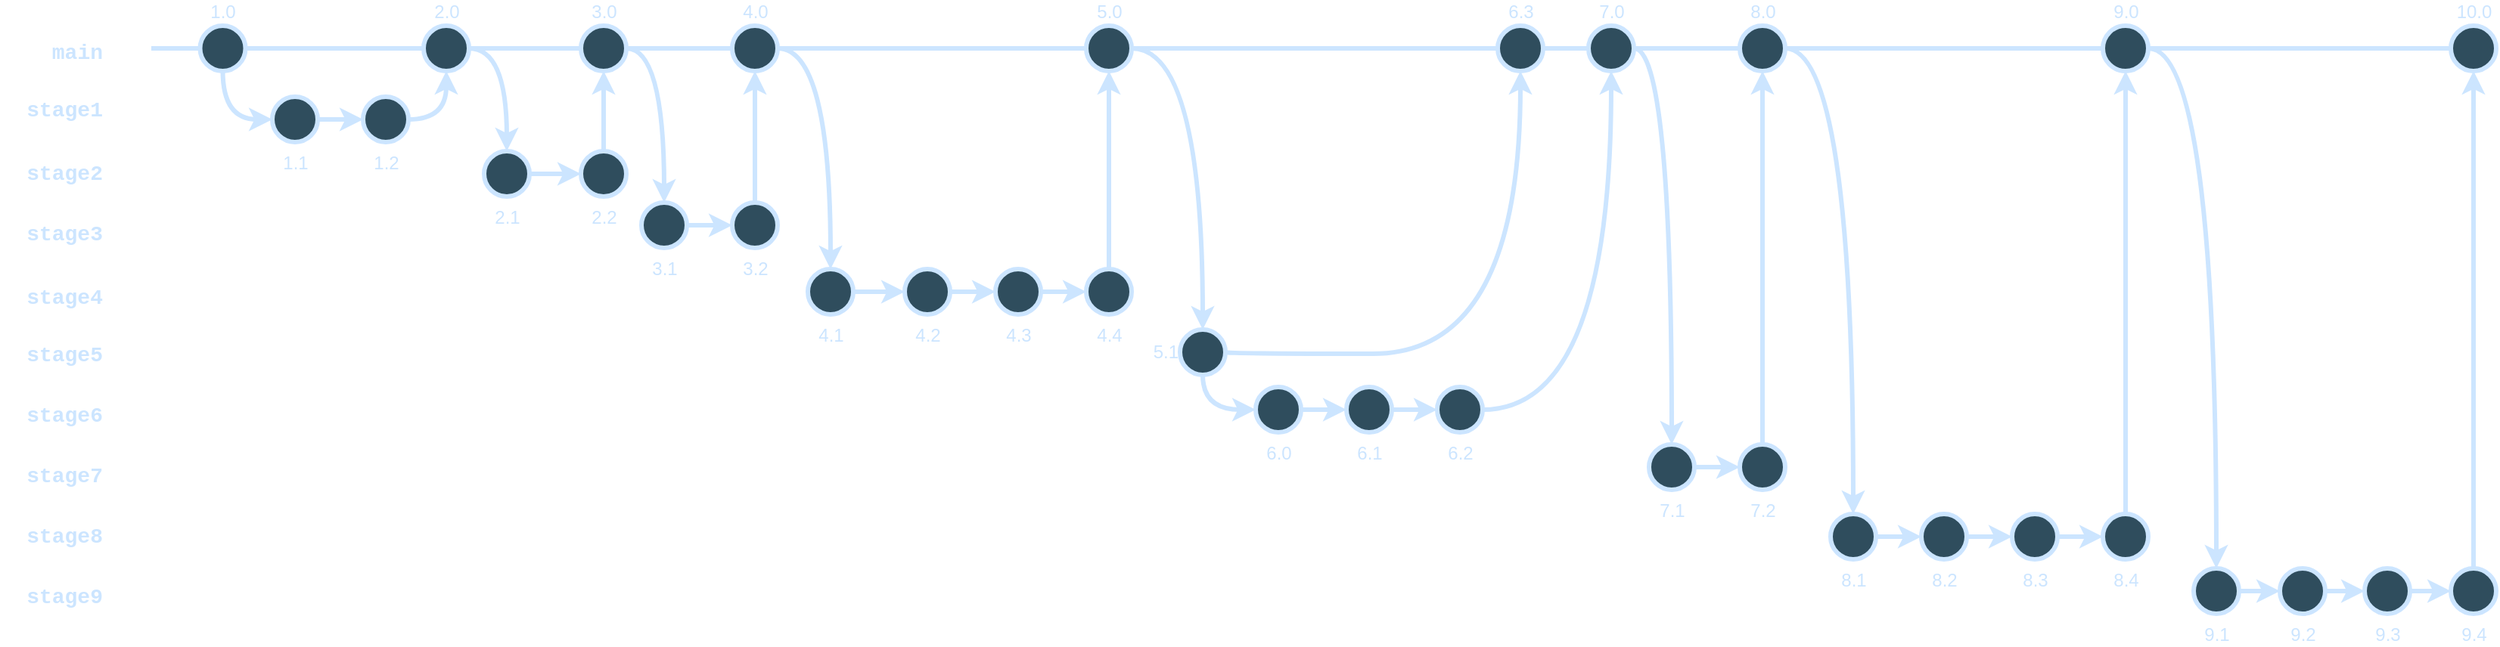 <mxfile version="24.3.1" type="device">
  <diagram id="yPxyJZ8AM_hMuL3Unpa9" name="complex gitflow">
    <mxGraphModel dx="1029" dy="689" grid="0" gridSize="10" guides="1" tooltips="1" connect="1" arrows="1" fold="1" page="1" pageScale="1" pageWidth="3000" pageHeight="800" background="none" math="0" shadow="0">
      <root>
        <mxCell id="0" />
        <mxCell id="1" parent="0" />
        <mxCell id="uWUnNED6HEl2aK5fdaIb-8" value="" style="edgeStyle=orthogonalEdgeStyle;rounded=0;html=1;jettySize=auto;orthogonalLoop=1;plain-blue;endArrow=none;endFill=0;strokeWidth=3;strokeColor=#CCE5FF;entryX=0;entryY=0.5;entryDx=0;entryDy=0;entryPerimeter=0;" parent="1" source="uWUnNED6HEl2aK5fdaIb-10" target="PdMRBuFNjOPwppV06eXI-8" edge="1">
          <mxGeometry x="292.25" y="211" as="geometry">
            <mxPoint x="342.25" y="218" as="targetPoint" />
          </mxGeometry>
        </mxCell>
        <mxCell id="PdMRBuFNjOPwppV06eXI-59" style="edgeStyle=orthogonalEdgeStyle;curved=1;rounded=0;orthogonalLoop=1;jettySize=auto;html=1;exitX=0;exitY=0.5;exitDx=0;exitDy=0;exitPerimeter=0;strokeColor=#CCE5FF;strokeWidth=3;align=center;verticalAlign=middle;fontFamily=Helvetica;fontSize=12;fontColor=default;labelBackgroundColor=default;endArrow=none;endFill=0;" edge="1" parent="1" source="uWUnNED6HEl2aK5fdaIb-10">
          <mxGeometry relative="1" as="geometry">
            <mxPoint x="120" y="218" as="targetPoint" />
          </mxGeometry>
        </mxCell>
        <mxCell id="uWUnNED6HEl2aK5fdaIb-10" value="1.0" style="verticalLabelPosition=top;verticalAlign=bottom;html=1;strokeWidth=3;shape=mxgraph.flowchart.on-page_reference;plain-blue;gradientColor=none;fillColor=#2F4D5D;strokeColor=#CCE5FF;labelPosition=center;align=center;fontColor=#CCE5FF;" parent="1" vertex="1">
          <mxGeometry x="152.25" y="203" width="30" height="30" as="geometry" />
        </mxCell>
        <mxCell id="uWUnNED6HEl2aK5fdaIb-13" value="main" style="text;html=1;strokeColor=none;fillColor=none;align=right;verticalAlign=middle;whiteSpace=wrap;overflow=hidden;fontSize=14;fontStyle=1;fontFamily=Courier New;fontColor=#CCE5FF;" parent="1" vertex="1">
          <mxGeometry x="40" y="200" width="50" height="42" as="geometry" />
        </mxCell>
        <mxCell id="PdMRBuFNjOPwppV06eXI-2" value="stage1" style="text;html=1;strokeColor=none;fillColor=none;align=right;verticalAlign=middle;whiteSpace=wrap;overflow=hidden;fontSize=14;fontStyle=1;fontFamily=Courier New;imageAlign=right;fontColor=#CCE5FF;" vertex="1" parent="1">
          <mxGeometry x="20" y="238" width="70" height="42" as="geometry" />
        </mxCell>
        <mxCell id="PdMRBuFNjOPwppV06eXI-10" style="edgeStyle=orthogonalEdgeStyle;curved=1;rounded=0;orthogonalLoop=1;jettySize=auto;html=1;strokeColor=#CCE5FF;strokeWidth=3;align=center;verticalAlign=middle;fontFamily=Helvetica;fontSize=11;fontColor=default;labelBackgroundColor=default;endArrow=classic;entryX=0;entryY=0.5;entryDx=0;entryDy=0;entryPerimeter=0;" edge="1" parent="1" source="PdMRBuFNjOPwppV06eXI-3" target="PdMRBuFNjOPwppV06eXI-11">
          <mxGeometry relative="1" as="geometry">
            <mxPoint x="290" y="295" as="targetPoint" />
          </mxGeometry>
        </mxCell>
        <mxCell id="PdMRBuFNjOPwppV06eXI-3" value="1.1" style="verticalLabelPosition=bottom;verticalAlign=top;html=1;strokeWidth=3;shape=mxgraph.flowchart.on-page_reference;plain-blue;gradientColor=none;fillColor=#2F4D5D;strokeColor=#CCE5FF;fontStyle=0;fontColor=#CCE5FF;" vertex="1" parent="1">
          <mxGeometry x="200" y="250" width="30" height="30" as="geometry" />
        </mxCell>
        <mxCell id="PdMRBuFNjOPwppV06eXI-7" style="edgeStyle=orthogonalEdgeStyle;rounded=0;orthogonalLoop=1;jettySize=auto;html=1;entryX=0;entryY=0.5;entryDx=0;entryDy=0;entryPerimeter=0;exitX=0.5;exitY=1;exitDx=0;exitDy=0;exitPerimeter=0;curved=1;strokeWidth=3;strokeColor=#CCE5FF;" edge="1" parent="1" source="uWUnNED6HEl2aK5fdaIb-10" target="PdMRBuFNjOPwppV06eXI-3">
          <mxGeometry relative="1" as="geometry" />
        </mxCell>
        <mxCell id="PdMRBuFNjOPwppV06eXI-8" value="2.0" style="verticalLabelPosition=top;verticalAlign=bottom;html=1;strokeWidth=3;shape=mxgraph.flowchart.on-page_reference;plain-blue;gradientColor=none;fillColor=#2F4D5D;strokeColor=#CCE5FF;labelPosition=center;align=center;fontStyle=0;fontColor=#CCE5FF;" vertex="1" parent="1">
          <mxGeometry x="300" y="203" width="30" height="30" as="geometry" />
        </mxCell>
        <mxCell id="PdMRBuFNjOPwppV06eXI-11" value="1.2" style="verticalLabelPosition=bottom;verticalAlign=top;html=1;strokeWidth=3;shape=mxgraph.flowchart.on-page_reference;plain-blue;gradientColor=none;fillColor=#2F4D5D;strokeColor=#CCE5FF;fontColor=#CCE5FF;" vertex="1" parent="1">
          <mxGeometry x="260" y="250" width="30" height="30" as="geometry" />
        </mxCell>
        <mxCell id="PdMRBuFNjOPwppV06eXI-14" style="edgeStyle=orthogonalEdgeStyle;curved=1;rounded=0;orthogonalLoop=1;jettySize=auto;html=1;entryX=0.5;entryY=1;entryDx=0;entryDy=0;entryPerimeter=0;strokeColor=#CCE5FF;strokeWidth=3;align=center;verticalAlign=middle;fontFamily=Helvetica;fontSize=11;fontColor=default;labelBackgroundColor=default;endArrow=classic;" edge="1" parent="1" source="PdMRBuFNjOPwppV06eXI-11" target="PdMRBuFNjOPwppV06eXI-8">
          <mxGeometry relative="1" as="geometry" />
        </mxCell>
        <mxCell id="PdMRBuFNjOPwppV06eXI-21" value="" style="edgeStyle=orthogonalEdgeStyle;curved=1;rounded=0;orthogonalLoop=1;jettySize=auto;html=1;strokeColor=#CCE5FF;strokeWidth=3;align=center;verticalAlign=middle;fontFamily=Helvetica;fontSize=12;fontColor=default;labelBackgroundColor=default;endArrow=classic;" edge="1" parent="1" source="PdMRBuFNjOPwppV06eXI-16" target="PdMRBuFNjOPwppV06eXI-20">
          <mxGeometry relative="1" as="geometry" />
        </mxCell>
        <mxCell id="PdMRBuFNjOPwppV06eXI-16" value="2.1" style="verticalLabelPosition=bottom;verticalAlign=top;html=1;strokeWidth=3;shape=mxgraph.flowchart.on-page_reference;plain-blue;gradientColor=none;fillColor=#2F4D5D;strokeColor=#CCE5FF;fontColor=#CCE5FF;" vertex="1" parent="1">
          <mxGeometry x="340" y="286" width="30" height="30" as="geometry" />
        </mxCell>
        <mxCell id="PdMRBuFNjOPwppV06eXI-18" style="edgeStyle=orthogonalEdgeStyle;curved=1;rounded=0;orthogonalLoop=1;jettySize=auto;html=1;exitX=1;exitY=0.5;exitDx=0;exitDy=0;exitPerimeter=0;entryX=0.5;entryY=0;entryDx=0;entryDy=0;entryPerimeter=0;strokeColor=#CCE5FF;strokeWidth=3;align=center;verticalAlign=middle;fontFamily=Helvetica;fontSize=12;fontColor=default;labelBackgroundColor=default;endArrow=classic;" edge="1" parent="1" source="PdMRBuFNjOPwppV06eXI-8" target="PdMRBuFNjOPwppV06eXI-16">
          <mxGeometry relative="1" as="geometry" />
        </mxCell>
        <mxCell id="PdMRBuFNjOPwppV06eXI-25" value="" style="edgeStyle=orthogonalEdgeStyle;curved=1;rounded=0;orthogonalLoop=1;jettySize=auto;html=1;strokeColor=#CCE5FF;strokeWidth=3;align=center;verticalAlign=middle;fontFamily=Helvetica;fontSize=12;fontColor=default;labelBackgroundColor=default;endArrow=classic;entryX=0.5;entryY=1;entryDx=0;entryDy=0;entryPerimeter=0;" edge="1" parent="1" source="PdMRBuFNjOPwppV06eXI-20" target="PdMRBuFNjOPwppV06eXI-26">
          <mxGeometry relative="1" as="geometry">
            <mxPoint x="534" y="256" as="targetPoint" />
          </mxGeometry>
        </mxCell>
        <mxCell id="PdMRBuFNjOPwppV06eXI-20" value="2.2" style="verticalLabelPosition=bottom;verticalAlign=top;html=1;strokeWidth=3;shape=mxgraph.flowchart.on-page_reference;plain-blue;gradientColor=none;fillColor=#2F4D5D;strokeColor=#CCE5FF;fontColor=#CCE5FF;" vertex="1" parent="1">
          <mxGeometry x="404" y="286" width="30" height="30" as="geometry" />
        </mxCell>
        <mxCell id="PdMRBuFNjOPwppV06eXI-26" value="3.0" style="verticalLabelPosition=top;verticalAlign=bottom;html=1;strokeWidth=3;shape=mxgraph.flowchart.on-page_reference;plain-blue;gradientColor=none;fillColor=#2F4D5D;strokeColor=#CCE5FF;labelPosition=center;align=center;fontColor=#CCE5FF;" vertex="1" parent="1">
          <mxGeometry x="404" y="203" width="30" height="30" as="geometry" />
        </mxCell>
        <mxCell id="PdMRBuFNjOPwppV06eXI-28" value="3.1" style="verticalLabelPosition=bottom;verticalAlign=top;html=1;strokeWidth=3;shape=mxgraph.flowchart.on-page_reference;plain-blue;gradientColor=none;fillColor=#2F4D5D;strokeColor=#CCE5FF;fontColor=#CCE5FF;" vertex="1" parent="1">
          <mxGeometry x="444" y="320" width="30" height="30" as="geometry" />
        </mxCell>
        <mxCell id="PdMRBuFNjOPwppV06eXI-29" value="3.2" style="verticalLabelPosition=bottom;verticalAlign=top;html=1;strokeWidth=3;shape=mxgraph.flowchart.on-page_reference;plain-blue;gradientColor=none;fillColor=#2F4D5D;strokeColor=#CCE5FF;fontColor=#CCE5FF;" vertex="1" parent="1">
          <mxGeometry x="504" y="320" width="30" height="30" as="geometry" />
        </mxCell>
        <mxCell id="PdMRBuFNjOPwppV06eXI-30" value="4.0" style="verticalLabelPosition=top;verticalAlign=bottom;html=1;strokeWidth=3;shape=mxgraph.flowchart.on-page_reference;plain-blue;gradientColor=none;fillColor=#2F4D5D;strokeColor=#CCE5FF;labelPosition=center;align=center;fontColor=#CCE5FF;" vertex="1" parent="1">
          <mxGeometry x="504" y="203" width="30" height="30" as="geometry" />
        </mxCell>
        <mxCell id="PdMRBuFNjOPwppV06eXI-31" style="edgeStyle=orthogonalEdgeStyle;curved=1;rounded=0;orthogonalLoop=1;jettySize=auto;html=1;exitX=1;exitY=0.5;exitDx=0;exitDy=0;exitPerimeter=0;entryX=0.5;entryY=0;entryDx=0;entryDy=0;entryPerimeter=0;strokeColor=#CCE5FF;strokeWidth=3;align=center;verticalAlign=middle;fontFamily=Helvetica;fontSize=12;fontColor=default;labelBackgroundColor=default;endArrow=classic;" edge="1" parent="1" source="PdMRBuFNjOPwppV06eXI-26" target="PdMRBuFNjOPwppV06eXI-28">
          <mxGeometry relative="1" as="geometry" />
        </mxCell>
        <mxCell id="PdMRBuFNjOPwppV06eXI-32" style="edgeStyle=orthogonalEdgeStyle;curved=1;rounded=0;orthogonalLoop=1;jettySize=auto;html=1;exitX=1;exitY=0.5;exitDx=0;exitDy=0;exitPerimeter=0;entryX=0;entryY=0.5;entryDx=0;entryDy=0;entryPerimeter=0;strokeColor=#CCE5FF;strokeWidth=3;align=center;verticalAlign=middle;fontFamily=Helvetica;fontSize=12;fontColor=default;labelBackgroundColor=default;endArrow=classic;" edge="1" parent="1" source="PdMRBuFNjOPwppV06eXI-28" target="PdMRBuFNjOPwppV06eXI-29">
          <mxGeometry relative="1" as="geometry" />
        </mxCell>
        <mxCell id="PdMRBuFNjOPwppV06eXI-34" value="stage2" style="text;html=1;strokeColor=none;fillColor=none;align=right;verticalAlign=middle;whiteSpace=wrap;overflow=hidden;fontSize=14;fontStyle=1;fontFamily=Courier New;imageAlign=right;fontColor=#CCE5FF;" vertex="1" parent="1">
          <mxGeometry x="20" y="280" width="70" height="42" as="geometry" />
        </mxCell>
        <mxCell id="PdMRBuFNjOPwppV06eXI-35" value="stage3" style="text;html=1;strokeColor=none;fillColor=none;align=right;verticalAlign=middle;whiteSpace=wrap;overflow=hidden;fontSize=14;fontStyle=1;fontFamily=Courier New;imageAlign=right;fontColor=#CCE5FF;" vertex="1" parent="1">
          <mxGeometry x="20" y="320" width="70" height="42" as="geometry" />
        </mxCell>
        <mxCell id="PdMRBuFNjOPwppV06eXI-36" value="stage4" style="text;html=1;strokeColor=none;fillColor=none;align=right;verticalAlign=middle;whiteSpace=wrap;overflow=hidden;fontSize=14;fontStyle=1;fontFamily=Courier New;imageAlign=right;fontColor=#CCE5FF;" vertex="1" parent="1">
          <mxGeometry x="20" y="362" width="70" height="42" as="geometry" />
        </mxCell>
        <mxCell id="PdMRBuFNjOPwppV06eXI-37" value="stage5" style="text;html=1;strokeColor=none;fillColor=none;align=right;verticalAlign=middle;whiteSpace=wrap;overflow=hidden;fontSize=14;fontStyle=1;fontFamily=Courier New;imageAlign=right;fontColor=#CCE5FF;" vertex="1" parent="1">
          <mxGeometry x="20" y="400" width="70" height="42" as="geometry" />
        </mxCell>
        <mxCell id="PdMRBuFNjOPwppV06eXI-38" value="stage6" style="text;html=1;strokeColor=none;fillColor=none;align=right;verticalAlign=middle;whiteSpace=wrap;overflow=hidden;fontSize=14;fontStyle=1;fontFamily=Courier New;imageAlign=right;fontColor=#CCE5FF;" vertex="1" parent="1">
          <mxGeometry x="20" y="440" width="70" height="42" as="geometry" />
        </mxCell>
        <mxCell id="PdMRBuFNjOPwppV06eXI-40" value="stage7" style="text;html=1;strokeColor=none;fillColor=none;align=right;verticalAlign=middle;whiteSpace=wrap;overflow=hidden;fontSize=14;fontStyle=1;fontFamily=Courier New;imageAlign=right;fontColor=#CCE5FF;" vertex="1" parent="1">
          <mxGeometry x="20" y="480" width="70" height="42" as="geometry" />
        </mxCell>
        <mxCell id="PdMRBuFNjOPwppV06eXI-41" value="stage8" style="text;html=1;strokeColor=none;fillColor=none;align=right;verticalAlign=middle;whiteSpace=wrap;overflow=hidden;fontSize=14;fontStyle=1;fontFamily=Courier New;imageAlign=right;fontColor=#CCE5FF;" vertex="1" parent="1">
          <mxGeometry x="20" y="520" width="70" height="42" as="geometry" />
        </mxCell>
        <mxCell id="PdMRBuFNjOPwppV06eXI-42" value="stage9" style="text;html=1;strokeColor=none;fillColor=none;align=right;verticalAlign=middle;whiteSpace=wrap;overflow=hidden;fontSize=14;fontStyle=1;fontFamily=Courier New;imageAlign=right;fontColor=#CCE5FF;" vertex="1" parent="1">
          <mxGeometry x="20" y="560" width="70" height="42" as="geometry" />
        </mxCell>
        <mxCell id="PdMRBuFNjOPwppV06eXI-51" value="" style="edgeStyle=orthogonalEdgeStyle;curved=1;rounded=0;orthogonalLoop=1;jettySize=auto;html=1;strokeColor=#CCE5FF;strokeWidth=3;align=center;verticalAlign=middle;fontFamily=Helvetica;fontSize=12;fontColor=default;labelBackgroundColor=default;endArrow=classic;" edge="1" parent="1" source="PdMRBuFNjOPwppV06eXI-47" target="PdMRBuFNjOPwppV06eXI-50">
          <mxGeometry relative="1" as="geometry" />
        </mxCell>
        <mxCell id="PdMRBuFNjOPwppV06eXI-47" value="4.1" style="verticalLabelPosition=bottom;verticalAlign=top;html=1;strokeWidth=3;shape=mxgraph.flowchart.on-page_reference;plain-blue;gradientColor=none;fillColor=#2F4D5D;strokeColor=#CCE5FF;fontColor=#CCE5FF;" vertex="1" parent="1">
          <mxGeometry x="554" y="364" width="30" height="30" as="geometry" />
        </mxCell>
        <mxCell id="PdMRBuFNjOPwppV06eXI-49" style="edgeStyle=orthogonalEdgeStyle;curved=1;rounded=0;orthogonalLoop=1;jettySize=auto;html=1;exitX=1;exitY=0.5;exitDx=0;exitDy=0;exitPerimeter=0;entryX=0.5;entryY=0;entryDx=0;entryDy=0;entryPerimeter=0;strokeColor=#CCE5FF;strokeWidth=3;align=center;verticalAlign=middle;fontFamily=Helvetica;fontSize=12;fontColor=default;labelBackgroundColor=default;endArrow=classic;" edge="1" parent="1" source="PdMRBuFNjOPwppV06eXI-30" target="PdMRBuFNjOPwppV06eXI-47">
          <mxGeometry relative="1" as="geometry" />
        </mxCell>
        <mxCell id="PdMRBuFNjOPwppV06eXI-50" value="4.2" style="verticalLabelPosition=bottom;verticalAlign=top;html=1;strokeWidth=3;shape=mxgraph.flowchart.on-page_reference;plain-blue;gradientColor=none;fillColor=#2F4D5D;strokeColor=#CCE5FF;fontColor=#CCE5FF;" vertex="1" parent="1">
          <mxGeometry x="618" y="364" width="30" height="30" as="geometry" />
        </mxCell>
        <mxCell id="PdMRBuFNjOPwppV06eXI-55" value="" style="edgeStyle=orthogonalEdgeStyle;curved=1;rounded=0;orthogonalLoop=1;jettySize=auto;html=1;strokeColor=#CCE5FF;strokeWidth=3;align=center;verticalAlign=middle;fontFamily=Helvetica;fontSize=12;fontColor=default;labelBackgroundColor=default;endArrow=classic;" edge="1" parent="1" source="PdMRBuFNjOPwppV06eXI-52" target="PdMRBuFNjOPwppV06eXI-54">
          <mxGeometry relative="1" as="geometry" />
        </mxCell>
        <mxCell id="PdMRBuFNjOPwppV06eXI-52" value="4.3" style="verticalLabelPosition=bottom;verticalAlign=top;html=1;strokeWidth=3;shape=mxgraph.flowchart.on-page_reference;plain-blue;gradientColor=none;fillColor=#2F4D5D;strokeColor=#CCE5FF;fontColor=#CCE5FF;" vertex="1" parent="1">
          <mxGeometry x="678" y="364" width="30" height="30" as="geometry" />
        </mxCell>
        <mxCell id="PdMRBuFNjOPwppV06eXI-54" value="4.4" style="verticalLabelPosition=bottom;verticalAlign=top;html=1;strokeWidth=3;shape=mxgraph.flowchart.on-page_reference;plain-blue;gradientColor=none;fillColor=#2F4D5D;strokeColor=#CCE5FF;fontColor=#CCE5FF;" vertex="1" parent="1">
          <mxGeometry x="738" y="364" width="30" height="30" as="geometry" />
        </mxCell>
        <mxCell id="PdMRBuFNjOPwppV06eXI-56" style="edgeStyle=orthogonalEdgeStyle;curved=1;rounded=0;orthogonalLoop=1;jettySize=auto;html=1;exitX=1;exitY=0.5;exitDx=0;exitDy=0;exitPerimeter=0;entryX=0;entryY=0.5;entryDx=0;entryDy=0;entryPerimeter=0;strokeColor=#CCE5FF;strokeWidth=3;align=center;verticalAlign=middle;fontFamily=Helvetica;fontSize=12;fontColor=default;labelBackgroundColor=default;endArrow=classic;" edge="1" parent="1" source="PdMRBuFNjOPwppV06eXI-50" target="PdMRBuFNjOPwppV06eXI-52">
          <mxGeometry relative="1" as="geometry" />
        </mxCell>
        <mxCell id="PdMRBuFNjOPwppV06eXI-57" style="edgeStyle=orthogonalEdgeStyle;curved=1;rounded=0;orthogonalLoop=1;jettySize=auto;html=1;exitX=1;exitY=0.5;exitDx=0;exitDy=0;exitPerimeter=0;entryX=0;entryY=0.5;entryDx=0;entryDy=0;entryPerimeter=0;strokeColor=#CCE5FF;strokeWidth=3;align=center;verticalAlign=middle;fontFamily=Helvetica;fontSize=12;fontColor=default;labelBackgroundColor=default;endArrow=none;endFill=0;" edge="1" parent="1" source="PdMRBuFNjOPwppV06eXI-8" target="PdMRBuFNjOPwppV06eXI-26">
          <mxGeometry relative="1" as="geometry" />
        </mxCell>
        <mxCell id="PdMRBuFNjOPwppV06eXI-58" style="edgeStyle=orthogonalEdgeStyle;curved=1;rounded=0;orthogonalLoop=1;jettySize=auto;html=1;exitX=1;exitY=0.5;exitDx=0;exitDy=0;exitPerimeter=0;entryX=0;entryY=0.5;entryDx=0;entryDy=0;entryPerimeter=0;strokeColor=#CCE5FF;strokeWidth=3;align=center;verticalAlign=middle;fontFamily=Helvetica;fontSize=12;fontColor=default;labelBackgroundColor=default;endArrow=none;endFill=0;" edge="1" parent="1" source="PdMRBuFNjOPwppV06eXI-26" target="PdMRBuFNjOPwppV06eXI-30">
          <mxGeometry relative="1" as="geometry" />
        </mxCell>
        <mxCell id="PdMRBuFNjOPwppV06eXI-74" style="edgeStyle=orthogonalEdgeStyle;curved=1;rounded=0;orthogonalLoop=1;jettySize=auto;html=1;exitX=1;exitY=0.5;exitDx=0;exitDy=0;exitPerimeter=0;strokeColor=#CCE5FF;strokeWidth=3;align=center;verticalAlign=middle;fontFamily=Helvetica;fontSize=12;fontColor=default;labelBackgroundColor=default;endArrow=none;endFill=0;entryX=0;entryY=0.5;entryDx=0;entryDy=0;entryPerimeter=0;" edge="1" parent="1" source="PdMRBuFNjOPwppV06eXI-60" target="PdMRBuFNjOPwppV06eXI-77">
          <mxGeometry relative="1" as="geometry">
            <mxPoint x="990" y="218" as="targetPoint" />
          </mxGeometry>
        </mxCell>
        <mxCell id="PdMRBuFNjOPwppV06eXI-60" value="5.0" style="verticalLabelPosition=top;verticalAlign=bottom;html=1;strokeWidth=3;shape=mxgraph.flowchart.on-page_reference;plain-blue;gradientColor=none;fillColor=#2F4D5D;strokeColor=#CCE5FF;labelPosition=center;align=center;fontColor=#CCE5FF;" vertex="1" parent="1">
          <mxGeometry x="738" y="203" width="30" height="30" as="geometry" />
        </mxCell>
        <mxCell id="PdMRBuFNjOPwppV06eXI-61" style="edgeStyle=orthogonalEdgeStyle;curved=1;rounded=0;orthogonalLoop=1;jettySize=auto;html=1;exitX=1;exitY=0.5;exitDx=0;exitDy=0;exitPerimeter=0;entryX=0;entryY=0.5;entryDx=0;entryDy=0;entryPerimeter=0;strokeColor=#CCE5FF;strokeWidth=3;align=center;verticalAlign=middle;fontFamily=Helvetica;fontSize=12;fontColor=default;labelBackgroundColor=default;endArrow=none;endFill=0;" edge="1" parent="1" source="PdMRBuFNjOPwppV06eXI-30" target="PdMRBuFNjOPwppV06eXI-60">
          <mxGeometry relative="1" as="geometry" />
        </mxCell>
        <mxCell id="PdMRBuFNjOPwppV06eXI-62" style="edgeStyle=orthogonalEdgeStyle;curved=1;rounded=0;orthogonalLoop=1;jettySize=auto;html=1;exitX=0.5;exitY=0;exitDx=0;exitDy=0;exitPerimeter=0;entryX=0.5;entryY=1;entryDx=0;entryDy=0;entryPerimeter=0;strokeColor=#CCE5FF;strokeWidth=3;align=center;verticalAlign=middle;fontFamily=Helvetica;fontSize=12;fontColor=default;labelBackgroundColor=default;endArrow=classic;" edge="1" parent="1" source="PdMRBuFNjOPwppV06eXI-54" target="PdMRBuFNjOPwppV06eXI-60">
          <mxGeometry relative="1" as="geometry" />
        </mxCell>
        <mxCell id="PdMRBuFNjOPwppV06eXI-76" style="edgeStyle=orthogonalEdgeStyle;curved=1;rounded=0;orthogonalLoop=1;jettySize=auto;html=1;exitX=1;exitY=0.5;exitDx=0;exitDy=0;exitPerimeter=0;strokeColor=#CCE5FF;strokeWidth=3;align=center;verticalAlign=middle;fontFamily=Helvetica;fontSize=12;fontColor=default;labelBackgroundColor=default;endArrow=classic;entryX=0.5;entryY=1;entryDx=0;entryDy=0;entryPerimeter=0;" edge="1" parent="1" source="PdMRBuFNjOPwppV06eXI-64" target="PdMRBuFNjOPwppV06eXI-77">
          <mxGeometry relative="1" as="geometry">
            <mxPoint x="1010" y="240" as="targetPoint" />
            <Array as="points">
              <mxPoint x="830" y="420" />
              <mxPoint x="1025" y="420" />
            </Array>
          </mxGeometry>
        </mxCell>
        <mxCell id="PdMRBuFNjOPwppV06eXI-64" value="5.1" style="verticalLabelPosition=middle;verticalAlign=middle;html=1;strokeWidth=3;shape=mxgraph.flowchart.on-page_reference;plain-blue;gradientColor=none;fillColor=#2F4D5D;strokeColor=#CCE5FF;labelPosition=left;align=right;fontColor=#CCE5FF;" vertex="1" parent="1">
          <mxGeometry x="800" y="404" width="30" height="30" as="geometry" />
        </mxCell>
        <mxCell id="PdMRBuFNjOPwppV06eXI-65" style="edgeStyle=orthogonalEdgeStyle;curved=1;rounded=0;orthogonalLoop=1;jettySize=auto;html=1;exitX=1;exitY=0.5;exitDx=0;exitDy=0;exitPerimeter=0;entryX=0.5;entryY=0;entryDx=0;entryDy=0;entryPerimeter=0;strokeColor=#CCE5FF;strokeWidth=3;align=center;verticalAlign=middle;fontFamily=Helvetica;fontSize=12;fontColor=default;labelBackgroundColor=default;endArrow=classic;" edge="1" parent="1" source="PdMRBuFNjOPwppV06eXI-60" target="PdMRBuFNjOPwppV06eXI-64">
          <mxGeometry relative="1" as="geometry" />
        </mxCell>
        <mxCell id="PdMRBuFNjOPwppV06eXI-66" value="6.0" style="verticalLabelPosition=bottom;verticalAlign=top;html=1;strokeWidth=3;shape=mxgraph.flowchart.on-page_reference;plain-blue;gradientColor=none;fillColor=#2F4D5D;strokeColor=#CCE5FF;fontColor=#CCE5FF;" vertex="1" parent="1">
          <mxGeometry x="850" y="442" width="30" height="30" as="geometry" />
        </mxCell>
        <mxCell id="PdMRBuFNjOPwppV06eXI-69" style="edgeStyle=orthogonalEdgeStyle;curved=1;rounded=0;orthogonalLoop=1;jettySize=auto;html=1;exitX=0.5;exitY=1;exitDx=0;exitDy=0;exitPerimeter=0;entryX=0;entryY=0.5;entryDx=0;entryDy=0;entryPerimeter=0;strokeColor=#CCE5FF;strokeWidth=3;align=center;verticalAlign=middle;fontFamily=Helvetica;fontSize=12;fontColor=default;labelBackgroundColor=default;endArrow=classic;" edge="1" parent="1" source="PdMRBuFNjOPwppV06eXI-64" target="PdMRBuFNjOPwppV06eXI-66">
          <mxGeometry relative="1" as="geometry" />
        </mxCell>
        <mxCell id="PdMRBuFNjOPwppV06eXI-70" value="6.1" style="verticalLabelPosition=bottom;verticalAlign=top;html=1;strokeWidth=3;shape=mxgraph.flowchart.on-page_reference;plain-blue;gradientColor=none;fillColor=#2F4D5D;strokeColor=#CCE5FF;fontColor=#CCE5FF;" vertex="1" parent="1">
          <mxGeometry x="910" y="442" width="30" height="30" as="geometry" />
        </mxCell>
        <mxCell id="PdMRBuFNjOPwppV06eXI-71" style="edgeStyle=orthogonalEdgeStyle;curved=1;rounded=0;orthogonalLoop=1;jettySize=auto;html=1;exitX=1;exitY=0.5;exitDx=0;exitDy=0;exitPerimeter=0;entryX=0;entryY=0.5;entryDx=0;entryDy=0;entryPerimeter=0;strokeColor=#CCE5FF;strokeWidth=3;align=center;verticalAlign=middle;fontFamily=Helvetica;fontSize=12;fontColor=default;labelBackgroundColor=default;endArrow=classic;" edge="1" parent="1" source="PdMRBuFNjOPwppV06eXI-66" target="PdMRBuFNjOPwppV06eXI-70">
          <mxGeometry relative="1" as="geometry" />
        </mxCell>
        <mxCell id="PdMRBuFNjOPwppV06eXI-80" style="edgeStyle=orthogonalEdgeStyle;curved=1;rounded=0;orthogonalLoop=1;jettySize=auto;html=1;exitX=1;exitY=0.5;exitDx=0;exitDy=0;exitPerimeter=0;strokeColor=#CCE5FF;strokeWidth=3;align=center;verticalAlign=middle;fontFamily=Helvetica;fontSize=12;fontColor=default;labelBackgroundColor=default;endArrow=classic;entryX=0.5;entryY=1;entryDx=0;entryDy=0;entryPerimeter=0;" edge="1" parent="1" source="PdMRBuFNjOPwppV06eXI-72" target="PdMRBuFNjOPwppV06eXI-81">
          <mxGeometry relative="1" as="geometry">
            <mxPoint x="1090" y="230" as="targetPoint" />
          </mxGeometry>
        </mxCell>
        <mxCell id="PdMRBuFNjOPwppV06eXI-72" value="6.2" style="verticalLabelPosition=bottom;verticalAlign=top;html=1;strokeWidth=3;shape=mxgraph.flowchart.on-page_reference;plain-blue;gradientColor=none;fillColor=#2F4D5D;strokeColor=#CCE5FF;fontColor=#CCE5FF;" vertex="1" parent="1">
          <mxGeometry x="970" y="442" width="30" height="30" as="geometry" />
        </mxCell>
        <mxCell id="PdMRBuFNjOPwppV06eXI-73" style="edgeStyle=orthogonalEdgeStyle;curved=1;rounded=0;orthogonalLoop=1;jettySize=auto;html=1;exitX=1;exitY=0.5;exitDx=0;exitDy=0;exitPerimeter=0;entryX=0;entryY=0.5;entryDx=0;entryDy=0;entryPerimeter=0;strokeColor=#CCE5FF;strokeWidth=3;align=center;verticalAlign=middle;fontFamily=Helvetica;fontSize=12;fontColor=default;labelBackgroundColor=default;endArrow=classic;" edge="1" parent="1" source="PdMRBuFNjOPwppV06eXI-70" target="PdMRBuFNjOPwppV06eXI-72">
          <mxGeometry relative="1" as="geometry" />
        </mxCell>
        <mxCell id="PdMRBuFNjOPwppV06eXI-82" value="" style="edgeStyle=orthogonalEdgeStyle;curved=1;rounded=0;orthogonalLoop=1;jettySize=auto;html=1;strokeColor=#CCE5FF;strokeWidth=3;align=center;verticalAlign=middle;fontFamily=Helvetica;fontSize=12;fontColor=default;labelBackgroundColor=default;endArrow=none;endFill=0;" edge="1" parent="1" source="PdMRBuFNjOPwppV06eXI-77" target="PdMRBuFNjOPwppV06eXI-81">
          <mxGeometry relative="1" as="geometry" />
        </mxCell>
        <mxCell id="PdMRBuFNjOPwppV06eXI-77" value="6.3" style="verticalLabelPosition=top;verticalAlign=bottom;html=1;strokeWidth=3;shape=mxgraph.flowchart.on-page_reference;plain-blue;gradientColor=none;fillColor=#2F4D5D;strokeColor=#CCE5FF;labelPosition=center;align=center;fontColor=#CCE5FF;" vertex="1" parent="1">
          <mxGeometry x="1010" y="203" width="30" height="30" as="geometry" />
        </mxCell>
        <mxCell id="PdMRBuFNjOPwppV06eXI-87" style="edgeStyle=orthogonalEdgeStyle;curved=1;rounded=0;orthogonalLoop=1;jettySize=auto;html=1;exitX=1;exitY=0.5;exitDx=0;exitDy=0;exitPerimeter=0;strokeColor=#CCE5FF;strokeWidth=3;align=center;verticalAlign=middle;fontFamily=Helvetica;fontSize=12;fontColor=default;labelBackgroundColor=default;endArrow=none;endFill=0;entryX=0;entryY=0.5;entryDx=0;entryDy=0;entryPerimeter=0;" edge="1" parent="1" source="PdMRBuFNjOPwppV06eXI-81" target="PdMRBuFNjOPwppV06eXI-88">
          <mxGeometry relative="1" as="geometry">
            <mxPoint x="1290" y="218" as="targetPoint" />
          </mxGeometry>
        </mxCell>
        <mxCell id="PdMRBuFNjOPwppV06eXI-81" value="7.0" style="verticalLabelPosition=top;verticalAlign=bottom;html=1;strokeWidth=3;shape=mxgraph.flowchart.on-page_reference;plain-blue;gradientColor=none;fillColor=#2F4D5D;strokeColor=#CCE5FF;labelPosition=center;align=center;fontColor=#CCE5FF;" vertex="1" parent="1">
          <mxGeometry x="1070" y="203" width="30" height="30" as="geometry" />
        </mxCell>
        <mxCell id="PdMRBuFNjOPwppV06eXI-86" value="" style="edgeStyle=orthogonalEdgeStyle;curved=1;rounded=0;orthogonalLoop=1;jettySize=auto;html=1;strokeColor=#CCE5FF;strokeWidth=3;align=center;verticalAlign=middle;fontFamily=Helvetica;fontSize=12;fontColor=default;labelBackgroundColor=default;endArrow=classic;" edge="1" parent="1" source="PdMRBuFNjOPwppV06eXI-83" target="PdMRBuFNjOPwppV06eXI-85">
          <mxGeometry relative="1" as="geometry" />
        </mxCell>
        <mxCell id="PdMRBuFNjOPwppV06eXI-83" value="7.1" style="verticalLabelPosition=bottom;verticalAlign=top;html=1;strokeWidth=3;shape=mxgraph.flowchart.on-page_reference;plain-blue;gradientColor=none;fillColor=#2F4D5D;strokeColor=#CCE5FF;fontColor=#CCE5FF;" vertex="1" parent="1">
          <mxGeometry x="1110" y="480" width="30" height="30" as="geometry" />
        </mxCell>
        <mxCell id="PdMRBuFNjOPwppV06eXI-84" style="edgeStyle=orthogonalEdgeStyle;curved=1;rounded=0;orthogonalLoop=1;jettySize=auto;html=1;exitX=1;exitY=0.5;exitDx=0;exitDy=0;exitPerimeter=0;entryX=0.5;entryY=0;entryDx=0;entryDy=0;entryPerimeter=0;strokeColor=#CCE5FF;strokeWidth=3;align=center;verticalAlign=middle;fontFamily=Helvetica;fontSize=12;fontColor=default;labelBackgroundColor=default;endArrow=classic;" edge="1" parent="1" source="PdMRBuFNjOPwppV06eXI-81" target="PdMRBuFNjOPwppV06eXI-83">
          <mxGeometry relative="1" as="geometry">
            <Array as="points">
              <mxPoint x="1125" y="218" />
            </Array>
          </mxGeometry>
        </mxCell>
        <mxCell id="PdMRBuFNjOPwppV06eXI-85" value="7.2" style="verticalLabelPosition=bottom;verticalAlign=top;html=1;strokeWidth=3;shape=mxgraph.flowchart.on-page_reference;plain-blue;gradientColor=none;fillColor=#2F4D5D;strokeColor=#CCE5FF;fontColor=#CCE5FF;" vertex="1" parent="1">
          <mxGeometry x="1170" y="480" width="30" height="30" as="geometry" />
        </mxCell>
        <mxCell id="PdMRBuFNjOPwppV06eXI-88" value="8.0" style="verticalLabelPosition=top;verticalAlign=bottom;html=1;strokeWidth=3;shape=mxgraph.flowchart.on-page_reference;plain-blue;gradientColor=none;fillColor=#2F4D5D;strokeColor=#CCE5FF;labelPosition=center;align=center;fontColor=#CCE5FF;" vertex="1" parent="1">
          <mxGeometry x="1170" y="203" width="30" height="30" as="geometry" />
        </mxCell>
        <mxCell id="PdMRBuFNjOPwppV06eXI-89" style="edgeStyle=orthogonalEdgeStyle;curved=1;rounded=0;orthogonalLoop=1;jettySize=auto;html=1;exitX=0.5;exitY=0;exitDx=0;exitDy=0;exitPerimeter=0;entryX=0.5;entryY=1;entryDx=0;entryDy=0;entryPerimeter=0;strokeColor=#CCE5FF;strokeWidth=3;align=center;verticalAlign=middle;fontFamily=Helvetica;fontSize=12;fontColor=default;labelBackgroundColor=default;endArrow=classic;" edge="1" parent="1" source="PdMRBuFNjOPwppV06eXI-85" target="PdMRBuFNjOPwppV06eXI-88">
          <mxGeometry relative="1" as="geometry" />
        </mxCell>
        <mxCell id="PdMRBuFNjOPwppV06eXI-95" style="edgeStyle=orthogonalEdgeStyle;curved=1;rounded=0;orthogonalLoop=1;jettySize=auto;html=1;exitX=1;exitY=0.5;exitDx=0;exitDy=0;exitPerimeter=0;strokeColor=#CCE5FF;strokeWidth=3;align=center;verticalAlign=middle;fontFamily=Helvetica;fontSize=12;fontColor=default;labelBackgroundColor=default;endArrow=classic;" edge="1" parent="1" source="PdMRBuFNjOPwppV06eXI-90" target="PdMRBuFNjOPwppV06eXI-91">
          <mxGeometry relative="1" as="geometry" />
        </mxCell>
        <mxCell id="PdMRBuFNjOPwppV06eXI-90" value="8.1" style="verticalLabelPosition=bottom;verticalAlign=top;html=1;strokeWidth=3;shape=mxgraph.flowchart.on-page_reference;plain-blue;gradientColor=none;fillColor=#2F4D5D;strokeColor=#CCE5FF;fontColor=#CCE5FF;" vertex="1" parent="1">
          <mxGeometry x="1230" y="526" width="30" height="30" as="geometry" />
        </mxCell>
        <mxCell id="PdMRBuFNjOPwppV06eXI-91" value="8.2" style="verticalLabelPosition=bottom;verticalAlign=top;html=1;strokeWidth=3;shape=mxgraph.flowchart.on-page_reference;plain-blue;gradientColor=none;fillColor=#2F4D5D;strokeColor=#CCE5FF;fontColor=#CCE5FF;" vertex="1" parent="1">
          <mxGeometry x="1290" y="526" width="30" height="30" as="geometry" />
        </mxCell>
        <mxCell id="PdMRBuFNjOPwppV06eXI-92" value="8.3" style="verticalLabelPosition=bottom;verticalAlign=top;html=1;strokeWidth=3;shape=mxgraph.flowchart.on-page_reference;plain-blue;gradientColor=none;fillColor=#2F4D5D;strokeColor=#CCE5FF;fontColor=#CCE5FF;" vertex="1" parent="1">
          <mxGeometry x="1350" y="526" width="30" height="30" as="geometry" />
        </mxCell>
        <mxCell id="PdMRBuFNjOPwppV06eXI-100" style="edgeStyle=orthogonalEdgeStyle;curved=1;rounded=0;orthogonalLoop=1;jettySize=auto;html=1;exitX=0.5;exitY=0;exitDx=0;exitDy=0;exitPerimeter=0;strokeColor=#CCE5FF;strokeWidth=3;align=center;verticalAlign=middle;fontFamily=Helvetica;fontSize=12;fontColor=default;labelBackgroundColor=default;endArrow=classic;entryX=0.5;entryY=1;entryDx=0;entryDy=0;entryPerimeter=0;" edge="1" parent="1" source="PdMRBuFNjOPwppV06eXI-93" target="PdMRBuFNjOPwppV06eXI-101">
          <mxGeometry relative="1" as="geometry">
            <mxPoint x="1425" y="260" as="targetPoint" />
          </mxGeometry>
        </mxCell>
        <mxCell id="PdMRBuFNjOPwppV06eXI-93" value="8.4" style="verticalLabelPosition=bottom;verticalAlign=top;html=1;strokeWidth=3;shape=mxgraph.flowchart.on-page_reference;plain-blue;gradientColor=none;fillColor=#2F4D5D;strokeColor=#CCE5FF;fontColor=#CCE5FF;" vertex="1" parent="1">
          <mxGeometry x="1410" y="526" width="30" height="30" as="geometry" />
        </mxCell>
        <mxCell id="PdMRBuFNjOPwppV06eXI-94" style="edgeStyle=orthogonalEdgeStyle;curved=1;rounded=0;orthogonalLoop=1;jettySize=auto;html=1;exitX=1;exitY=0.5;exitDx=0;exitDy=0;exitPerimeter=0;entryX=0.5;entryY=0;entryDx=0;entryDy=0;entryPerimeter=0;strokeColor=#CCE5FF;strokeWidth=3;align=center;verticalAlign=middle;fontFamily=Helvetica;fontSize=12;fontColor=default;labelBackgroundColor=default;endArrow=classic;" edge="1" parent="1" source="PdMRBuFNjOPwppV06eXI-88" target="PdMRBuFNjOPwppV06eXI-90">
          <mxGeometry relative="1" as="geometry" />
        </mxCell>
        <mxCell id="PdMRBuFNjOPwppV06eXI-96" style="edgeStyle=orthogonalEdgeStyle;curved=1;rounded=0;orthogonalLoop=1;jettySize=auto;html=1;exitX=1;exitY=0.5;exitDx=0;exitDy=0;exitPerimeter=0;entryX=0;entryY=0.5;entryDx=0;entryDy=0;entryPerimeter=0;strokeColor=#CCE5FF;strokeWidth=3;align=center;verticalAlign=middle;fontFamily=Helvetica;fontSize=12;fontColor=default;labelBackgroundColor=default;endArrow=classic;" edge="1" parent="1" source="PdMRBuFNjOPwppV06eXI-91" target="PdMRBuFNjOPwppV06eXI-92">
          <mxGeometry relative="1" as="geometry" />
        </mxCell>
        <mxCell id="PdMRBuFNjOPwppV06eXI-97" style="edgeStyle=orthogonalEdgeStyle;curved=1;rounded=0;orthogonalLoop=1;jettySize=auto;html=1;exitX=1;exitY=0.5;exitDx=0;exitDy=0;exitPerimeter=0;entryX=0;entryY=0.5;entryDx=0;entryDy=0;entryPerimeter=0;strokeColor=#CCE5FF;strokeWidth=3;align=center;verticalAlign=middle;fontFamily=Helvetica;fontSize=12;fontColor=default;labelBackgroundColor=default;endArrow=classic;" edge="1" parent="1" source="PdMRBuFNjOPwppV06eXI-92" target="PdMRBuFNjOPwppV06eXI-93">
          <mxGeometry relative="1" as="geometry" />
        </mxCell>
        <mxCell id="PdMRBuFNjOPwppV06eXI-99" style="edgeStyle=orthogonalEdgeStyle;curved=1;rounded=0;orthogonalLoop=1;jettySize=auto;html=1;exitX=0.5;exitY=0;exitDx=0;exitDy=0;exitPerimeter=0;entryX=0.5;entryY=1;entryDx=0;entryDy=0;entryPerimeter=0;strokeColor=#CCE5FF;strokeWidth=3;align=center;verticalAlign=middle;fontFamily=Helvetica;fontSize=12;fontColor=default;labelBackgroundColor=default;endArrow=classic;" edge="1" parent="1" source="PdMRBuFNjOPwppV06eXI-29" target="PdMRBuFNjOPwppV06eXI-30">
          <mxGeometry relative="1" as="geometry" />
        </mxCell>
        <mxCell id="PdMRBuFNjOPwppV06eXI-102" value="" style="edgeStyle=orthogonalEdgeStyle;curved=1;rounded=0;orthogonalLoop=1;jettySize=auto;html=1;exitX=1;exitY=0.5;exitDx=0;exitDy=0;exitPerimeter=0;strokeColor=#CCE5FF;strokeWidth=3;align=center;verticalAlign=middle;fontFamily=Helvetica;fontSize=12;fontColor=default;labelBackgroundColor=default;endArrow=none;endFill=0;" edge="1" parent="1" source="PdMRBuFNjOPwppV06eXI-88" target="PdMRBuFNjOPwppV06eXI-101">
          <mxGeometry relative="1" as="geometry">
            <mxPoint x="1440" y="218.0" as="targetPoint" />
            <mxPoint x="1200" y="218" as="sourcePoint" />
          </mxGeometry>
        </mxCell>
        <mxCell id="PdMRBuFNjOPwppV06eXI-101" value="9.0" style="verticalLabelPosition=top;verticalAlign=bottom;html=1;strokeWidth=3;shape=mxgraph.flowchart.on-page_reference;plain-blue;gradientColor=none;fillColor=#2F4D5D;strokeColor=#CCE5FF;labelPosition=center;align=center;fontColor=#CCE5FF;" vertex="1" parent="1">
          <mxGeometry x="1410" y="203" width="30" height="30" as="geometry" />
        </mxCell>
        <mxCell id="PdMRBuFNjOPwppV06eXI-108" style="edgeStyle=orthogonalEdgeStyle;curved=1;rounded=0;orthogonalLoop=1;jettySize=auto;html=1;exitX=1;exitY=0.5;exitDx=0;exitDy=0;exitPerimeter=0;strokeColor=#CCE5FF;strokeWidth=3;align=center;verticalAlign=middle;fontFamily=Helvetica;fontSize=12;fontColor=default;labelBackgroundColor=default;endArrow=classic;" edge="1" parent="1" source="PdMRBuFNjOPwppV06eXI-103" target="PdMRBuFNjOPwppV06eXI-104">
          <mxGeometry relative="1" as="geometry" />
        </mxCell>
        <mxCell id="PdMRBuFNjOPwppV06eXI-103" value="9.1" style="verticalLabelPosition=bottom;verticalAlign=top;html=1;strokeWidth=3;shape=mxgraph.flowchart.on-page_reference;plain-blue;gradientColor=none;fillColor=#2F4D5D;strokeColor=#CCE5FF;fontColor=#CCE5FF;" vertex="1" parent="1">
          <mxGeometry x="1470" y="562" width="30" height="30" as="geometry" />
        </mxCell>
        <mxCell id="PdMRBuFNjOPwppV06eXI-104" value="9.2" style="verticalLabelPosition=bottom;verticalAlign=top;html=1;strokeWidth=3;shape=mxgraph.flowchart.on-page_reference;plain-blue;gradientColor=none;fillColor=#2F4D5D;strokeColor=#CCE5FF;fontColor=#CCE5FF;" vertex="1" parent="1">
          <mxGeometry x="1527" y="562" width="30" height="30" as="geometry" />
        </mxCell>
        <mxCell id="PdMRBuFNjOPwppV06eXI-105" value="9.3" style="verticalLabelPosition=bottom;verticalAlign=top;html=1;strokeWidth=3;shape=mxgraph.flowchart.on-page_reference;plain-blue;gradientColor=none;fillColor=#2F4D5D;strokeColor=#CCE5FF;fontColor=#CCE5FF;" vertex="1" parent="1">
          <mxGeometry x="1583" y="562" width="30" height="30" as="geometry" />
        </mxCell>
        <mxCell id="PdMRBuFNjOPwppV06eXI-111" style="edgeStyle=orthogonalEdgeStyle;curved=1;rounded=0;orthogonalLoop=1;jettySize=auto;html=1;exitX=0.5;exitY=0;exitDx=0;exitDy=0;exitPerimeter=0;strokeColor=#CCE5FF;strokeWidth=3;align=center;verticalAlign=middle;fontFamily=Helvetica;fontSize=12;fontColor=default;labelBackgroundColor=default;endArrow=classic;entryX=0.5;entryY=1;entryDx=0;entryDy=0;entryPerimeter=0;" edge="1" parent="1" source="PdMRBuFNjOPwppV06eXI-106" target="PdMRBuFNjOPwppV06eXI-112">
          <mxGeometry relative="1" as="geometry">
            <mxPoint x="1680" y="300" as="targetPoint" />
          </mxGeometry>
        </mxCell>
        <mxCell id="PdMRBuFNjOPwppV06eXI-106" value="9.4" style="verticalLabelPosition=bottom;verticalAlign=top;html=1;strokeWidth=3;shape=mxgraph.flowchart.on-page_reference;plain-blue;gradientColor=none;fillColor=#2F4D5D;strokeColor=#CCE5FF;fontColor=#CCE5FF;" vertex="1" parent="1">
          <mxGeometry x="1640" y="562" width="30" height="30" as="geometry" />
        </mxCell>
        <mxCell id="PdMRBuFNjOPwppV06eXI-107" style="edgeStyle=orthogonalEdgeStyle;curved=1;rounded=0;orthogonalLoop=1;jettySize=auto;html=1;exitX=1;exitY=0.5;exitDx=0;exitDy=0;exitPerimeter=0;entryX=0.5;entryY=0;entryDx=0;entryDy=0;entryPerimeter=0;strokeColor=#CCE5FF;strokeWidth=3;align=center;verticalAlign=middle;fontFamily=Helvetica;fontSize=12;fontColor=default;labelBackgroundColor=default;endArrow=classic;" edge="1" parent="1" source="PdMRBuFNjOPwppV06eXI-101" target="PdMRBuFNjOPwppV06eXI-103">
          <mxGeometry relative="1" as="geometry" />
        </mxCell>
        <mxCell id="PdMRBuFNjOPwppV06eXI-109" style="edgeStyle=orthogonalEdgeStyle;curved=1;rounded=0;orthogonalLoop=1;jettySize=auto;html=1;exitX=1;exitY=0.5;exitDx=0;exitDy=0;exitPerimeter=0;entryX=0;entryY=0.5;entryDx=0;entryDy=0;entryPerimeter=0;strokeColor=#CCE5FF;strokeWidth=3;align=center;verticalAlign=middle;fontFamily=Helvetica;fontSize=12;fontColor=default;labelBackgroundColor=default;endArrow=classic;" edge="1" parent="1" source="PdMRBuFNjOPwppV06eXI-104" target="PdMRBuFNjOPwppV06eXI-105">
          <mxGeometry relative="1" as="geometry" />
        </mxCell>
        <mxCell id="PdMRBuFNjOPwppV06eXI-110" style="edgeStyle=orthogonalEdgeStyle;curved=1;rounded=0;orthogonalLoop=1;jettySize=auto;html=1;exitX=1;exitY=0.5;exitDx=0;exitDy=0;exitPerimeter=0;entryX=0;entryY=0.5;entryDx=0;entryDy=0;entryPerimeter=0;strokeColor=#CCE5FF;strokeWidth=3;align=center;verticalAlign=middle;fontFamily=Helvetica;fontSize=12;fontColor=default;labelBackgroundColor=default;endArrow=classic;" edge="1" parent="1" source="PdMRBuFNjOPwppV06eXI-105" target="PdMRBuFNjOPwppV06eXI-106">
          <mxGeometry relative="1" as="geometry" />
        </mxCell>
        <mxCell id="PdMRBuFNjOPwppV06eXI-112" value="10.0" style="verticalLabelPosition=top;verticalAlign=bottom;html=1;strokeWidth=3;shape=mxgraph.flowchart.on-page_reference;plain-blue;gradientColor=none;fillColor=#2F4D5D;strokeColor=#CCE5FF;labelPosition=center;align=center;fontColor=#CCE5FF;" vertex="1" parent="1">
          <mxGeometry x="1640" y="203" width="30" height="30" as="geometry" />
        </mxCell>
        <mxCell id="PdMRBuFNjOPwppV06eXI-113" style="edgeStyle=orthogonalEdgeStyle;curved=1;rounded=0;orthogonalLoop=1;jettySize=auto;html=1;exitX=1;exitY=0.5;exitDx=0;exitDy=0;exitPerimeter=0;entryX=0;entryY=0.5;entryDx=0;entryDy=0;entryPerimeter=0;strokeColor=#CCE5FF;strokeWidth=3;align=center;verticalAlign=middle;fontFamily=Helvetica;fontSize=12;fontColor=default;labelBackgroundColor=default;endArrow=none;endFill=0;" edge="1" parent="1" source="PdMRBuFNjOPwppV06eXI-101" target="PdMRBuFNjOPwppV06eXI-112">
          <mxGeometry relative="1" as="geometry" />
        </mxCell>
      </root>
    </mxGraphModel>
  </diagram>
</mxfile>
